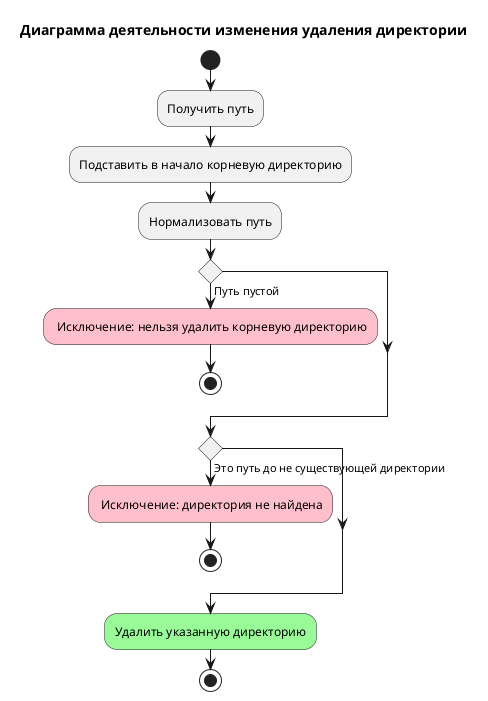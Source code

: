 @startuml A3-delete-file-system-element
title
Диаграмма деятельности изменения удаления директории
end title

start
:Получить путь;
:Подставить в начало корневую директорию;
:Нормализовать путь;

if () then (Путь пустой)
    #pink: Исключение: нельзя удалить корневую директорию;
    stop
endif

if () then (Это путь до не существующей директории)
    #pink: Исключение: директория не найдена;
    stop
endif

#palegreen:Удалить указанную директорию;

stop

@enduml
